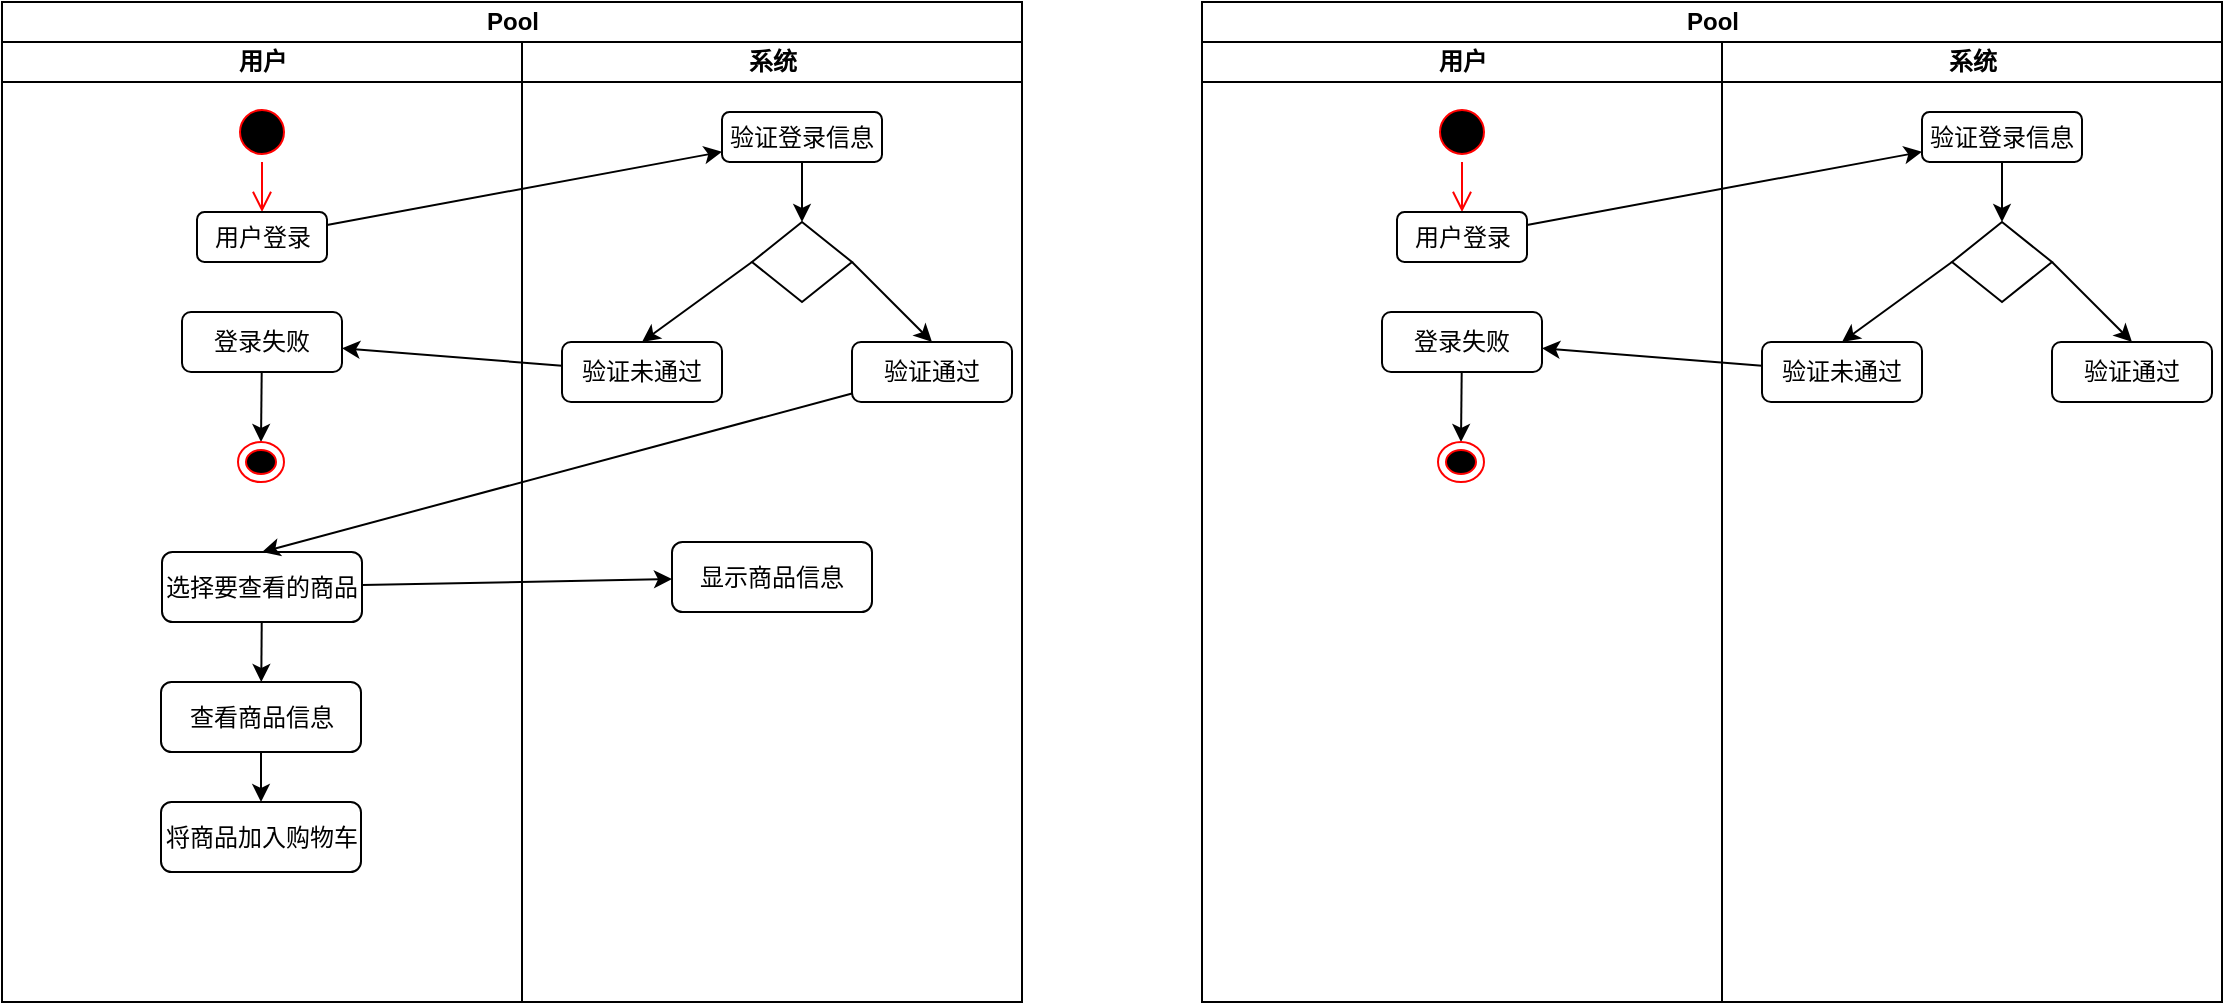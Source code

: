 <mxfile version="10.5.7" type="github"><diagram id="2ma4mFrUo7jNhCH0Uxba" name="Page-1"><mxGraphModel dx="1398" dy="766" grid="1" gridSize="10" guides="1" tooltips="1" connect="1" arrows="1" fold="1" page="1" pageScale="1" pageWidth="3000" pageHeight="1169" math="0" shadow="0"><root><mxCell id="0"/><mxCell id="1" parent="0"/><mxCell id="Z3WakkSr-auNdNe9HEpy-1" value="Pool" style="swimlane;html=1;childLayout=stackLayout;resizeParent=1;resizeParentMax=0;startSize=20;" vertex="1" parent="1"><mxGeometry x="230" y="80" width="510" height="500" as="geometry"/></mxCell><mxCell id="Z3WakkSr-auNdNe9HEpy-2" value="用户" style="swimlane;html=1;startSize=20;" vertex="1" parent="Z3WakkSr-auNdNe9HEpy-1"><mxGeometry y="20" width="260" height="480" as="geometry"/></mxCell><mxCell id="Z3WakkSr-auNdNe9HEpy-13" value="" style="ellipse;html=1;shape=startState;fillColor=#000000;strokeColor=#ff0000;" vertex="1" parent="Z3WakkSr-auNdNe9HEpy-2"><mxGeometry x="115" y="30" width="30" height="30" as="geometry"/></mxCell><mxCell id="Z3WakkSr-auNdNe9HEpy-14" value="" style="html=1;verticalAlign=bottom;endArrow=open;endSize=8;strokeColor=#ff0000;entryX=0.5;entryY=0;entryDx=0;entryDy=0;" edge="1" source="Z3WakkSr-auNdNe9HEpy-13" parent="Z3WakkSr-auNdNe9HEpy-2" target="Z3WakkSr-auNdNe9HEpy-15"><mxGeometry relative="1" as="geometry"><mxPoint x="130" y="120" as="targetPoint"/></mxGeometry></mxCell><mxCell id="Z3WakkSr-auNdNe9HEpy-15" value="用户登录" style="rounded=1;whiteSpace=wrap;html=1;" vertex="1" parent="Z3WakkSr-auNdNe9HEpy-2"><mxGeometry x="97.5" y="85" width="65" height="25" as="geometry"/></mxCell><mxCell id="Z3WakkSr-auNdNe9HEpy-33" style="edgeStyle=none;rounded=0;orthogonalLoop=1;jettySize=auto;html=1;entryX=0.5;entryY=0;entryDx=0;entryDy=0;" edge="1" parent="Z3WakkSr-auNdNe9HEpy-2" source="Z3WakkSr-auNdNe9HEpy-27" target="Z3WakkSr-auNdNe9HEpy-32"><mxGeometry relative="1" as="geometry"/></mxCell><mxCell id="Z3WakkSr-auNdNe9HEpy-27" value="登录失败" style="rounded=1;whiteSpace=wrap;html=1;" vertex="1" parent="Z3WakkSr-auNdNe9HEpy-2"><mxGeometry x="90" y="135" width="80" height="30" as="geometry"/></mxCell><mxCell id="Z3WakkSr-auNdNe9HEpy-32" value="" style="ellipse;html=1;shape=endState;fillColor=#000000;strokeColor=#ff0000;" vertex="1" parent="Z3WakkSr-auNdNe9HEpy-2"><mxGeometry x="118" y="200" width="23" height="20" as="geometry"/></mxCell><mxCell id="Z3WakkSr-auNdNe9HEpy-59" value="" style="edgeStyle=none;rounded=0;orthogonalLoop=1;jettySize=auto;html=1;" edge="1" parent="Z3WakkSr-auNdNe9HEpy-2" source="Z3WakkSr-auNdNe9HEpy-53" target="Z3WakkSr-auNdNe9HEpy-58"><mxGeometry relative="1" as="geometry"/></mxCell><mxCell id="Z3WakkSr-auNdNe9HEpy-53" value="选择要查看的商品" style="rounded=1;whiteSpace=wrap;html=1;" vertex="1" parent="Z3WakkSr-auNdNe9HEpy-2"><mxGeometry x="80" y="255" width="100" height="35" as="geometry"/></mxCell><mxCell id="Z3WakkSr-auNdNe9HEpy-61" value="" style="edgeStyle=none;rounded=0;orthogonalLoop=1;jettySize=auto;html=1;" edge="1" parent="Z3WakkSr-auNdNe9HEpy-2" source="Z3WakkSr-auNdNe9HEpy-58" target="Z3WakkSr-auNdNe9HEpy-60"><mxGeometry relative="1" as="geometry"/></mxCell><mxCell id="Z3WakkSr-auNdNe9HEpy-58" value="查看商品信息" style="rounded=1;whiteSpace=wrap;html=1;" vertex="1" parent="Z3WakkSr-auNdNe9HEpy-2"><mxGeometry x="79.5" y="320" width="100" height="35" as="geometry"/></mxCell><mxCell id="Z3WakkSr-auNdNe9HEpy-60" value="将商品加入购物车" style="rounded=1;whiteSpace=wrap;html=1;" vertex="1" parent="Z3WakkSr-auNdNe9HEpy-2"><mxGeometry x="79.5" y="380" width="100" height="35" as="geometry"/></mxCell><mxCell id="Z3WakkSr-auNdNe9HEpy-20" value="" style="edgeStyle=none;rounded=0;orthogonalLoop=1;jettySize=auto;html=1;" edge="1" parent="Z3WakkSr-auNdNe9HEpy-1" source="Z3WakkSr-auNdNe9HEpy-15" target="Z3WakkSr-auNdNe9HEpy-19"><mxGeometry relative="1" as="geometry"/></mxCell><mxCell id="Z3WakkSr-auNdNe9HEpy-3" value="系统" style="swimlane;html=1;startSize=20;" vertex="1" parent="Z3WakkSr-auNdNe9HEpy-1"><mxGeometry x="260" y="20" width="250" height="480" as="geometry"/></mxCell><mxCell id="Z3WakkSr-auNdNe9HEpy-22" style="edgeStyle=none;rounded=0;orthogonalLoop=1;jettySize=auto;html=1;" edge="1" parent="Z3WakkSr-auNdNe9HEpy-3" source="Z3WakkSr-auNdNe9HEpy-19" target="Z3WakkSr-auNdNe9HEpy-21"><mxGeometry relative="1" as="geometry"/></mxCell><mxCell id="Z3WakkSr-auNdNe9HEpy-19" value="验证登录信息" style="rounded=1;whiteSpace=wrap;html=1;" vertex="1" parent="Z3WakkSr-auNdNe9HEpy-3"><mxGeometry x="100" y="35" width="80" height="25" as="geometry"/></mxCell><mxCell id="Z3WakkSr-auNdNe9HEpy-28" style="edgeStyle=none;rounded=0;orthogonalLoop=1;jettySize=auto;html=1;exitX=0;exitY=0.5;exitDx=0;exitDy=0;entryX=0.5;entryY=0;entryDx=0;entryDy=0;" edge="1" parent="Z3WakkSr-auNdNe9HEpy-3" source="Z3WakkSr-auNdNe9HEpy-21" target="Z3WakkSr-auNdNe9HEpy-23"><mxGeometry relative="1" as="geometry"/></mxCell><mxCell id="Z3WakkSr-auNdNe9HEpy-31" style="edgeStyle=none;rounded=0;orthogonalLoop=1;jettySize=auto;html=1;exitX=1;exitY=0.5;exitDx=0;exitDy=0;entryX=0.5;entryY=0;entryDx=0;entryDy=0;" edge="1" parent="Z3WakkSr-auNdNe9HEpy-3" source="Z3WakkSr-auNdNe9HEpy-21" target="Z3WakkSr-auNdNe9HEpy-30"><mxGeometry relative="1" as="geometry"/></mxCell><mxCell id="Z3WakkSr-auNdNe9HEpy-21" value="" style="rhombus;whiteSpace=wrap;html=1;" vertex="1" parent="Z3WakkSr-auNdNe9HEpy-3"><mxGeometry x="115" y="90" width="50" height="40" as="geometry"/></mxCell><mxCell id="Z3WakkSr-auNdNe9HEpy-23" value="验证未通过" style="rounded=1;whiteSpace=wrap;html=1;" vertex="1" parent="Z3WakkSr-auNdNe9HEpy-3"><mxGeometry x="20" y="150" width="80" height="30" as="geometry"/></mxCell><mxCell id="Z3WakkSr-auNdNe9HEpy-30" value="验证通过" style="rounded=1;whiteSpace=wrap;html=1;" vertex="1" parent="Z3WakkSr-auNdNe9HEpy-3"><mxGeometry x="165" y="150" width="80" height="30" as="geometry"/></mxCell><mxCell id="Z3WakkSr-auNdNe9HEpy-56" value="显示商品信息" style="rounded=1;whiteSpace=wrap;html=1;" vertex="1" parent="Z3WakkSr-auNdNe9HEpy-3"><mxGeometry x="75" y="250" width="100" height="35" as="geometry"/></mxCell><mxCell id="Z3WakkSr-auNdNe9HEpy-29" style="edgeStyle=none;rounded=0;orthogonalLoop=1;jettySize=auto;html=1;" edge="1" parent="Z3WakkSr-auNdNe9HEpy-1" source="Z3WakkSr-auNdNe9HEpy-23" target="Z3WakkSr-auNdNe9HEpy-27"><mxGeometry relative="1" as="geometry"/></mxCell><mxCell id="Z3WakkSr-auNdNe9HEpy-54" style="edgeStyle=none;rounded=0;orthogonalLoop=1;jettySize=auto;html=1;entryX=0.5;entryY=0;entryDx=0;entryDy=0;" edge="1" parent="Z3WakkSr-auNdNe9HEpy-1" source="Z3WakkSr-auNdNe9HEpy-30" target="Z3WakkSr-auNdNe9HEpy-53"><mxGeometry relative="1" as="geometry"/></mxCell><mxCell id="Z3WakkSr-auNdNe9HEpy-57" value="" style="edgeStyle=none;rounded=0;orthogonalLoop=1;jettySize=auto;html=1;" edge="1" parent="Z3WakkSr-auNdNe9HEpy-1" source="Z3WakkSr-auNdNe9HEpy-53" target="Z3WakkSr-auNdNe9HEpy-56"><mxGeometry relative="1" as="geometry"/></mxCell><mxCell id="Z3WakkSr-auNdNe9HEpy-35" value="Pool" style="swimlane;html=1;childLayout=stackLayout;resizeParent=1;resizeParentMax=0;startSize=20;" vertex="1" parent="1"><mxGeometry x="830" y="80" width="510" height="500" as="geometry"/></mxCell><mxCell id="Z3WakkSr-auNdNe9HEpy-36" value="用户" style="swimlane;html=1;startSize=20;" vertex="1" parent="Z3WakkSr-auNdNe9HEpy-35"><mxGeometry y="20" width="260" height="480" as="geometry"/></mxCell><mxCell id="Z3WakkSr-auNdNe9HEpy-37" value="" style="ellipse;html=1;shape=startState;fillColor=#000000;strokeColor=#ff0000;" vertex="1" parent="Z3WakkSr-auNdNe9HEpy-36"><mxGeometry x="115" y="30" width="30" height="30" as="geometry"/></mxCell><mxCell id="Z3WakkSr-auNdNe9HEpy-38" value="" style="html=1;verticalAlign=bottom;endArrow=open;endSize=8;strokeColor=#ff0000;entryX=0.5;entryY=0;entryDx=0;entryDy=0;" edge="1" parent="Z3WakkSr-auNdNe9HEpy-36" source="Z3WakkSr-auNdNe9HEpy-37" target="Z3WakkSr-auNdNe9HEpy-39"><mxGeometry relative="1" as="geometry"><mxPoint x="130" y="120" as="targetPoint"/></mxGeometry></mxCell><mxCell id="Z3WakkSr-auNdNe9HEpy-39" value="用户登录" style="rounded=1;whiteSpace=wrap;html=1;" vertex="1" parent="Z3WakkSr-auNdNe9HEpy-36"><mxGeometry x="97.5" y="85" width="65" height="25" as="geometry"/></mxCell><mxCell id="Z3WakkSr-auNdNe9HEpy-40" style="edgeStyle=none;rounded=0;orthogonalLoop=1;jettySize=auto;html=1;entryX=0.5;entryY=0;entryDx=0;entryDy=0;" edge="1" parent="Z3WakkSr-auNdNe9HEpy-36" source="Z3WakkSr-auNdNe9HEpy-41" target="Z3WakkSr-auNdNe9HEpy-42"><mxGeometry relative="1" as="geometry"/></mxCell><mxCell id="Z3WakkSr-auNdNe9HEpy-41" value="登录失败" style="rounded=1;whiteSpace=wrap;html=1;" vertex="1" parent="Z3WakkSr-auNdNe9HEpy-36"><mxGeometry x="90" y="135" width="80" height="30" as="geometry"/></mxCell><mxCell id="Z3WakkSr-auNdNe9HEpy-42" value="" style="ellipse;html=1;shape=endState;fillColor=#000000;strokeColor=#ff0000;" vertex="1" parent="Z3WakkSr-auNdNe9HEpy-36"><mxGeometry x="118" y="200" width="23" height="20" as="geometry"/></mxCell><mxCell id="Z3WakkSr-auNdNe9HEpy-43" value="" style="edgeStyle=none;rounded=0;orthogonalLoop=1;jettySize=auto;html=1;" edge="1" parent="Z3WakkSr-auNdNe9HEpy-35" source="Z3WakkSr-auNdNe9HEpy-39" target="Z3WakkSr-auNdNe9HEpy-46"><mxGeometry relative="1" as="geometry"/></mxCell><mxCell id="Z3WakkSr-auNdNe9HEpy-44" value="系统" style="swimlane;html=1;startSize=20;" vertex="1" parent="Z3WakkSr-auNdNe9HEpy-35"><mxGeometry x="260" y="20" width="250" height="480" as="geometry"/></mxCell><mxCell id="Z3WakkSr-auNdNe9HEpy-45" style="edgeStyle=none;rounded=0;orthogonalLoop=1;jettySize=auto;html=1;" edge="1" parent="Z3WakkSr-auNdNe9HEpy-44" source="Z3WakkSr-auNdNe9HEpy-46" target="Z3WakkSr-auNdNe9HEpy-49"><mxGeometry relative="1" as="geometry"/></mxCell><mxCell id="Z3WakkSr-auNdNe9HEpy-46" value="验证登录信息" style="rounded=1;whiteSpace=wrap;html=1;" vertex="1" parent="Z3WakkSr-auNdNe9HEpy-44"><mxGeometry x="100" y="35" width="80" height="25" as="geometry"/></mxCell><mxCell id="Z3WakkSr-auNdNe9HEpy-47" style="edgeStyle=none;rounded=0;orthogonalLoop=1;jettySize=auto;html=1;exitX=0;exitY=0.5;exitDx=0;exitDy=0;entryX=0.5;entryY=0;entryDx=0;entryDy=0;" edge="1" parent="Z3WakkSr-auNdNe9HEpy-44" source="Z3WakkSr-auNdNe9HEpy-49" target="Z3WakkSr-auNdNe9HEpy-50"><mxGeometry relative="1" as="geometry"/></mxCell><mxCell id="Z3WakkSr-auNdNe9HEpy-48" style="edgeStyle=none;rounded=0;orthogonalLoop=1;jettySize=auto;html=1;exitX=1;exitY=0.5;exitDx=0;exitDy=0;entryX=0.5;entryY=0;entryDx=0;entryDy=0;" edge="1" parent="Z3WakkSr-auNdNe9HEpy-44" source="Z3WakkSr-auNdNe9HEpy-49" target="Z3WakkSr-auNdNe9HEpy-51"><mxGeometry relative="1" as="geometry"/></mxCell><mxCell id="Z3WakkSr-auNdNe9HEpy-49" value="" style="rhombus;whiteSpace=wrap;html=1;" vertex="1" parent="Z3WakkSr-auNdNe9HEpy-44"><mxGeometry x="115" y="90" width="50" height="40" as="geometry"/></mxCell><mxCell id="Z3WakkSr-auNdNe9HEpy-50" value="验证未通过" style="rounded=1;whiteSpace=wrap;html=1;" vertex="1" parent="Z3WakkSr-auNdNe9HEpy-44"><mxGeometry x="20" y="150" width="80" height="30" as="geometry"/></mxCell><mxCell id="Z3WakkSr-auNdNe9HEpy-51" value="验证通过" style="rounded=1;whiteSpace=wrap;html=1;" vertex="1" parent="Z3WakkSr-auNdNe9HEpy-44"><mxGeometry x="165" y="150" width="80" height="30" as="geometry"/></mxCell><mxCell id="Z3WakkSr-auNdNe9HEpy-52" style="edgeStyle=none;rounded=0;orthogonalLoop=1;jettySize=auto;html=1;" edge="1" parent="Z3WakkSr-auNdNe9HEpy-35" source="Z3WakkSr-auNdNe9HEpy-50" target="Z3WakkSr-auNdNe9HEpy-41"><mxGeometry relative="1" as="geometry"/></mxCell></root></mxGraphModel></diagram></mxfile>